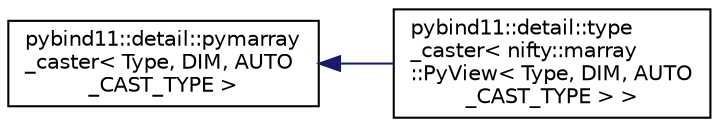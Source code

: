 digraph "Graphical Class Hierarchy"
{
  edge [fontname="Helvetica",fontsize="10",labelfontname="Helvetica",labelfontsize="10"];
  node [fontname="Helvetica",fontsize="10",shape=record];
  rankdir="LR";
  Node1 [label="pybind11::detail::pymarray\l_caster\< Type, DIM, AUTO\l_CAST_TYPE \>",height=0.2,width=0.4,color="black", fillcolor="white", style="filled",URL="$structpybind11_1_1detail_1_1pymarray__caster.html"];
  Node1 -> Node2 [dir="back",color="midnightblue",fontsize="10",style="solid",fontname="Helvetica"];
  Node2 [label="pybind11::detail::type\l_caster\< nifty::marray\l::PyView\< Type, DIM, AUTO\l_CAST_TYPE \> \>",height=0.2,width=0.4,color="black", fillcolor="white", style="filled",URL="$structpybind11_1_1detail_1_1type__caster_3_01nifty_1_1marray_1_1PyView_3_01Type_00_01DIM_00_01AUTO__CAST__TYPE_01_4_01_4.html"];
}
